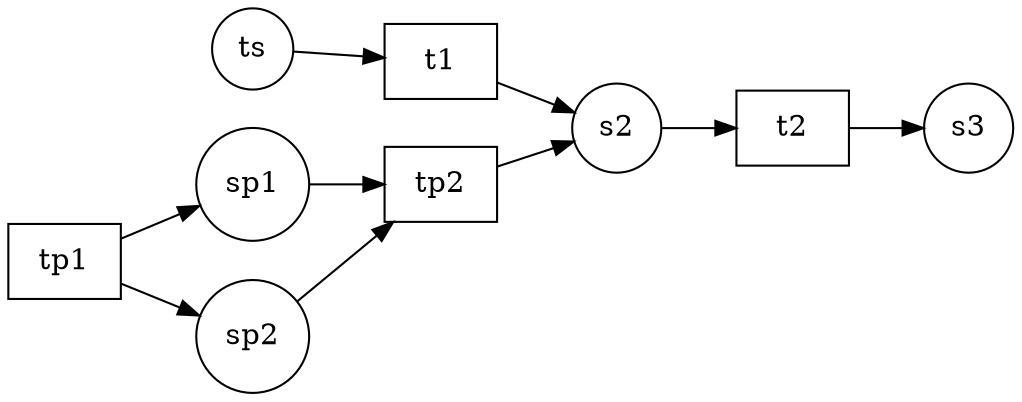 digraph petrinet{
node[shape=circle];
rankdir=LR;
"sp1";
"sp2";
"s2";
"s3";
"ts";
"tp1" [shape=box];
"tp2" [shape=box];
"t1" [shape=box];
"t2" [shape=box];
"sp1"->"tp2"
"sp2"->"tp2"
"s2"->"t2"
"ts"->"t1"
"tp1"->"sp1"
"tp1"->"sp2"
"tp2"->"s2"
"t1"->"s2"
"t2"->"s3"
}